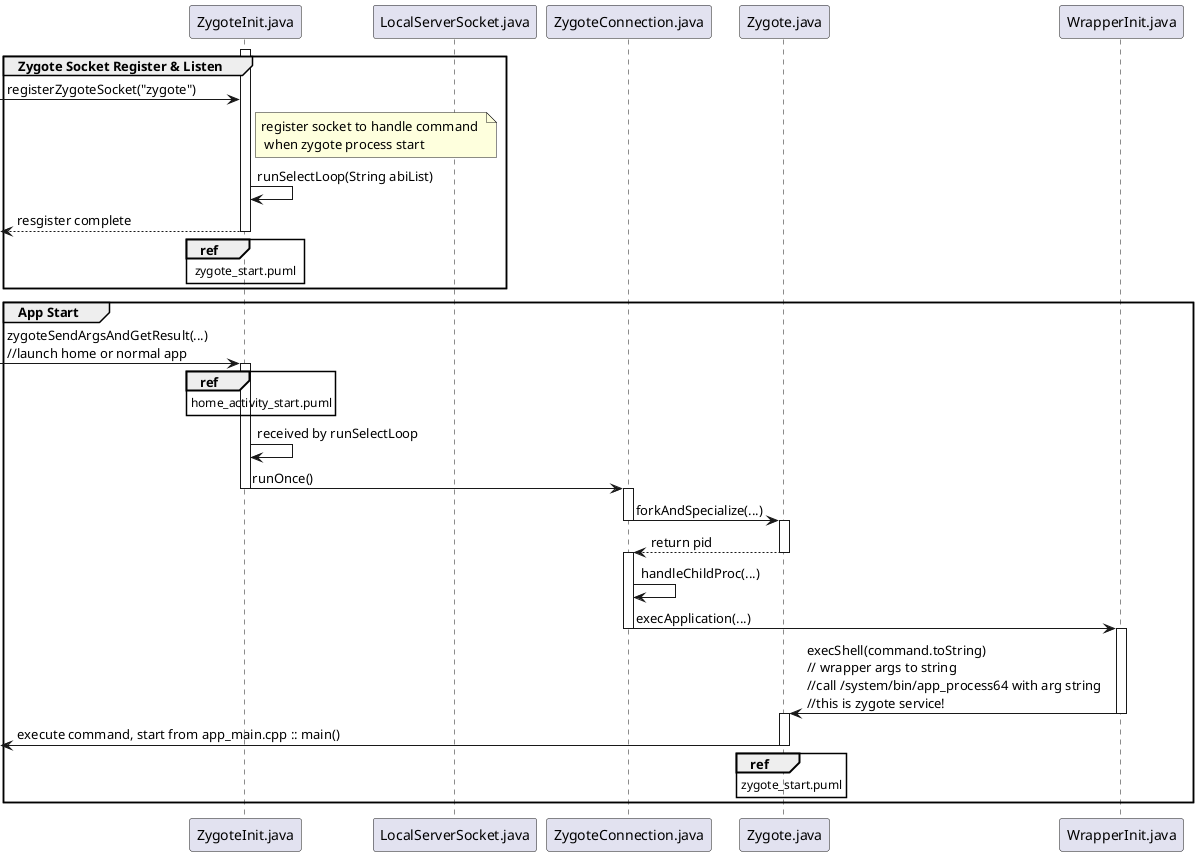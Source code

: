 @startuml
participant ZygoteInit as "ZygoteInit.java"
participant LocalServerSocket as "LocalServerSocket.java"
participant ZygoteConnection as "ZygoteConnection.java"
participant Zygote as "Zygote.java"
participant WrapperInit as "WrapperInit.java"

group Zygote Socket Register & Listen

    activate ZygoteInit
    -> ZygoteInit : registerZygoteSocket("zygote")

    note right of ZygoteInit : register socket to handle command \n when zygote process start

    ZygoteInit -> ZygoteInit : runSelectLoop(String abiList)

    <-- ZygoteInit : resgister complete
    ref over ZygoteInit : zygote_start.puml

    deactivate ZygoteInit

end


group App Start


    -> ZygoteInit : zygoteSendArgsAndGetResult(...)\
    \n//launch home or normal app

    ref over ZygoteInit : home_activity_start.puml

    activate ZygoteInit
    ZygoteInit -> ZygoteInit : received by runSelectLoop
    ZygoteInit -> ZygoteConnection : runOnce()
    deactivate ZygoteInit

    activate ZygoteConnection
    ZygoteConnection -> Zygote : forkAndSpecialize(...)
    deactivate ZygoteConnection

    activate Zygote
    Zygote --> ZygoteConnection : return pid
    deactivate Zygote

    activate ZygoteConnection
    ZygoteConnection -> ZygoteConnection : handleChildProc(...)

    ZygoteConnection -> WrapperInit : execApplication(...)\

    deactivate ZygoteConnection

    activate WrapperInit
    WrapperInit -> Zygote : execShell(command.toString)\
    \n// wrapper args to string\
    \n//call /system/bin/app_process64 with arg string\
    \n//this is zygote service!
    deactivate WrapperInit

    activate Zygote
    <- Zygote : execute command, start from app_main.cpp :: main()
    deactivate Zygote

    ref over Zygote : zygote_start.puml

end
@enduml